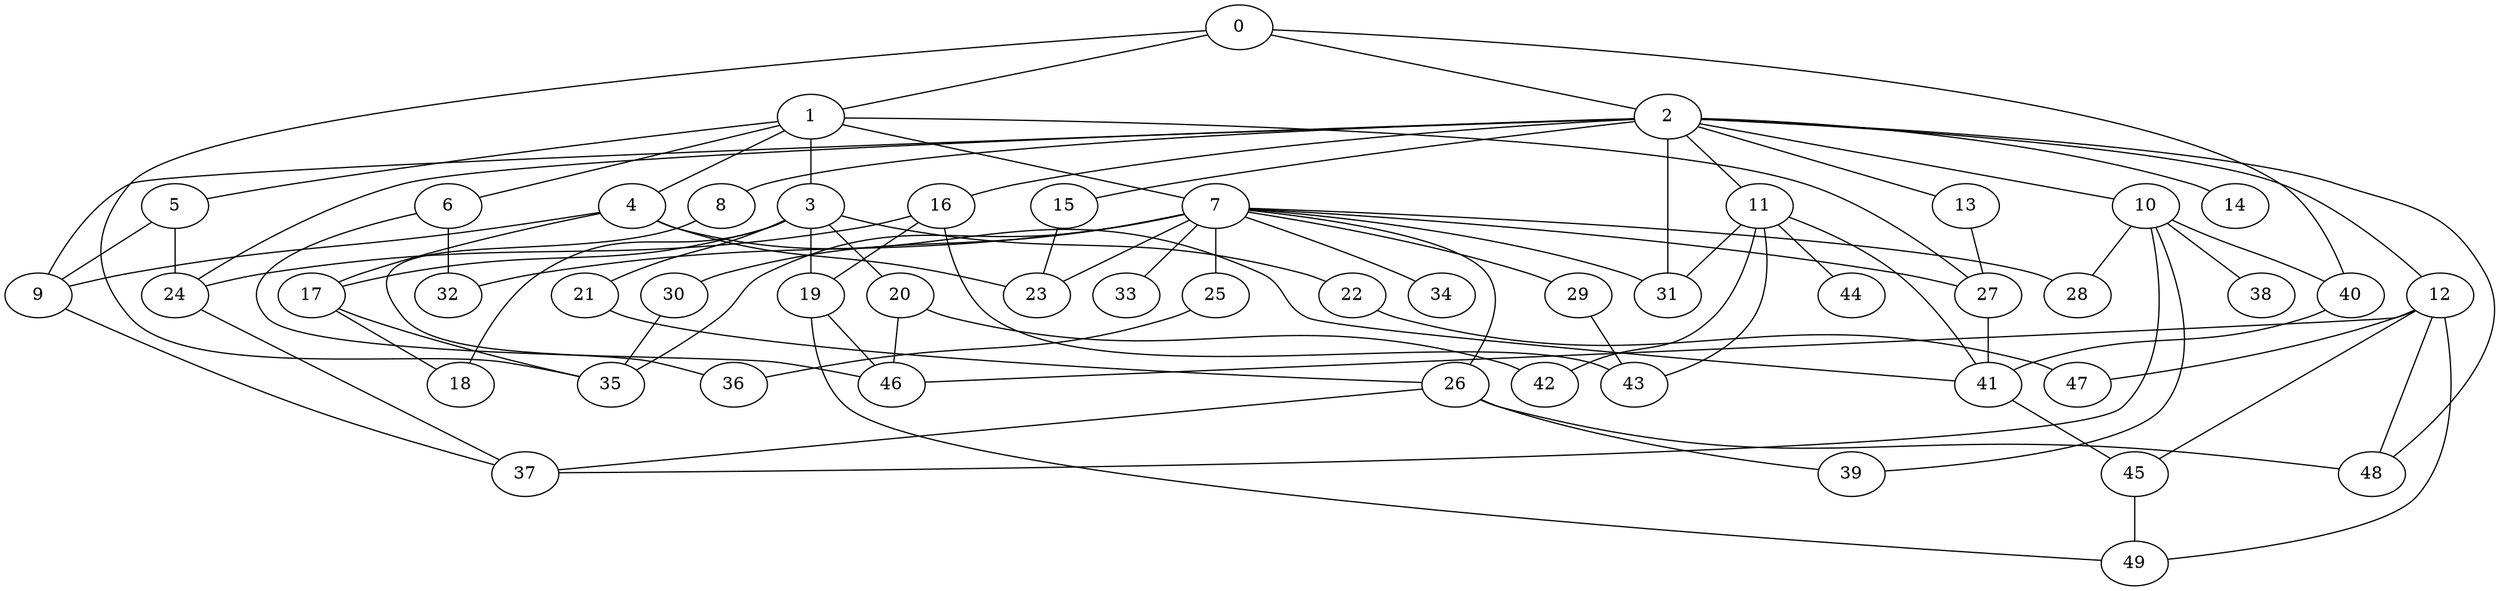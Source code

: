 
graph graphname {
    0 -- 1
0 -- 2
0 -- 40
0 -- 35
1 -- 3
1 -- 4
1 -- 5
1 -- 6
1 -- 7
1 -- 27
2 -- 8
2 -- 9
2 -- 10
2 -- 11
2 -- 12
2 -- 13
2 -- 14
2 -- 15
2 -- 16
2 -- 48
2 -- 31
2 -- 24
3 -- 17
3 -- 18
3 -- 19
3 -- 20
3 -- 21
3 -- 22
4 -- 23
4 -- 41
4 -- 9
4 -- 17
5 -- 24
5 -- 9
6 -- 32
6 -- 46
7 -- 32
7 -- 34
7 -- 35
7 -- 33
7 -- 25
7 -- 26
7 -- 27
7 -- 28
7 -- 29
7 -- 30
7 -- 31
7 -- 23
8 -- 36
9 -- 37
10 -- 40
10 -- 37
10 -- 38
10 -- 39
10 -- 28
11 -- 41
11 -- 43
11 -- 44
11 -- 42
11 -- 31
12 -- 45
12 -- 46
12 -- 47
12 -- 48
12 -- 49
13 -- 27
15 -- 23
16 -- 24
16 -- 43
16 -- 19
17 -- 18
17 -- 35
19 -- 49
19 -- 46
20 -- 42
20 -- 46
21 -- 26
22 -- 47
24 -- 37
25 -- 36
26 -- 39
26 -- 37
26 -- 48
27 -- 41
29 -- 43
30 -- 35
40 -- 41
41 -- 45
45 -- 49

}
